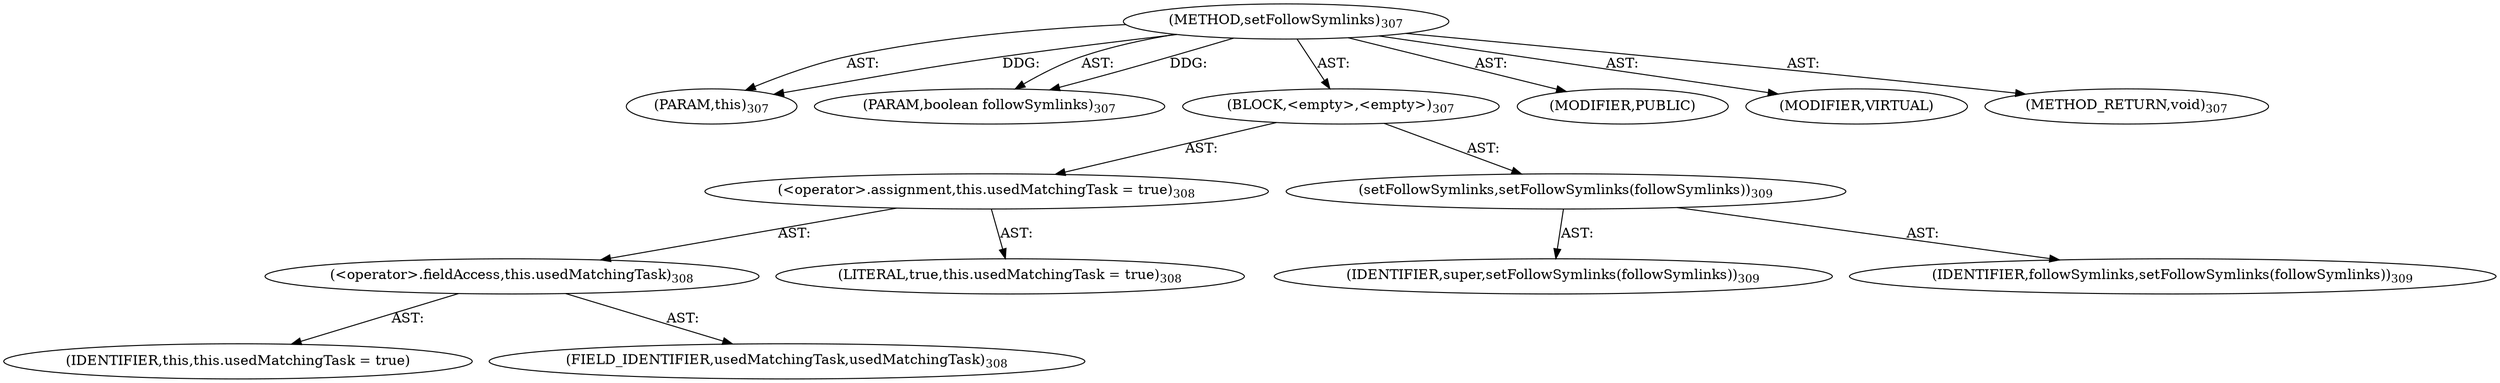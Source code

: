 digraph "setFollowSymlinks" {  
"111669149714" [label = <(METHOD,setFollowSymlinks)<SUB>307</SUB>> ]
"115964117026" [label = <(PARAM,this)<SUB>307</SUB>> ]
"115964117027" [label = <(PARAM,boolean followSymlinks)<SUB>307</SUB>> ]
"25769803797" [label = <(BLOCK,&lt;empty&gt;,&lt;empty&gt;)<SUB>307</SUB>> ]
"30064771125" [label = <(&lt;operator&gt;.assignment,this.usedMatchingTask = true)<SUB>308</SUB>> ]
"30064771126" [label = <(&lt;operator&gt;.fieldAccess,this.usedMatchingTask)<SUB>308</SUB>> ]
"68719476813" [label = <(IDENTIFIER,this,this.usedMatchingTask = true)> ]
"55834574870" [label = <(FIELD_IDENTIFIER,usedMatchingTask,usedMatchingTask)<SUB>308</SUB>> ]
"90194313228" [label = <(LITERAL,true,this.usedMatchingTask = true)<SUB>308</SUB>> ]
"30064771127" [label = <(setFollowSymlinks,setFollowSymlinks(followSymlinks))<SUB>309</SUB>> ]
"68719476814" [label = <(IDENTIFIER,super,setFollowSymlinks(followSymlinks))<SUB>309</SUB>> ]
"68719476815" [label = <(IDENTIFIER,followSymlinks,setFollowSymlinks(followSymlinks))<SUB>309</SUB>> ]
"133143986222" [label = <(MODIFIER,PUBLIC)> ]
"133143986223" [label = <(MODIFIER,VIRTUAL)> ]
"128849018898" [label = <(METHOD_RETURN,void)<SUB>307</SUB>> ]
  "111669149714" -> "115964117026"  [ label = "AST: "] 
  "111669149714" -> "115964117027"  [ label = "AST: "] 
  "111669149714" -> "25769803797"  [ label = "AST: "] 
  "111669149714" -> "133143986222"  [ label = "AST: "] 
  "111669149714" -> "133143986223"  [ label = "AST: "] 
  "111669149714" -> "128849018898"  [ label = "AST: "] 
  "25769803797" -> "30064771125"  [ label = "AST: "] 
  "25769803797" -> "30064771127"  [ label = "AST: "] 
  "30064771125" -> "30064771126"  [ label = "AST: "] 
  "30064771125" -> "90194313228"  [ label = "AST: "] 
  "30064771126" -> "68719476813"  [ label = "AST: "] 
  "30064771126" -> "55834574870"  [ label = "AST: "] 
  "30064771127" -> "68719476814"  [ label = "AST: "] 
  "30064771127" -> "68719476815"  [ label = "AST: "] 
  "111669149714" -> "115964117026"  [ label = "DDG: "] 
  "111669149714" -> "115964117027"  [ label = "DDG: "] 
}

